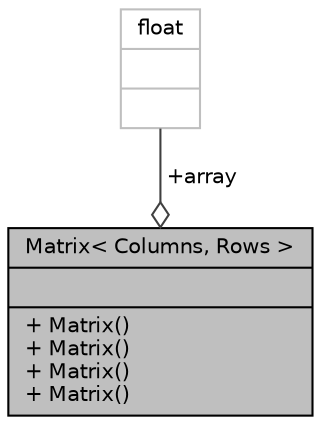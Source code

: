 digraph "Matrix&lt; Columns, Rows &gt;"
{
 // LATEX_PDF_SIZE
  edge [fontname="Helvetica",fontsize="10",labelfontname="Helvetica",labelfontsize="10"];
  node [fontname="Helvetica",fontsize="10",shape=record];
  Node1 [label="{Matrix\< Columns, Rows \>\n||+ Matrix()\l+ Matrix()\l+ Matrix()\l+ Matrix()\l}",height=0.2,width=0.4,color="black", fillcolor="grey75", style="filled", fontcolor="black",tooltip="Matrix type, used to set uniforms in GLSL."];
  Node2 -> Node1 [color="grey25",fontsize="10",style="solid",label=" +array" ,arrowhead="odiamond",fontname="Helvetica"];
  Node2 [label="{float\n||}",height=0.2,width=0.4,color="grey75", fillcolor="white", style="filled",tooltip=" "];
}

